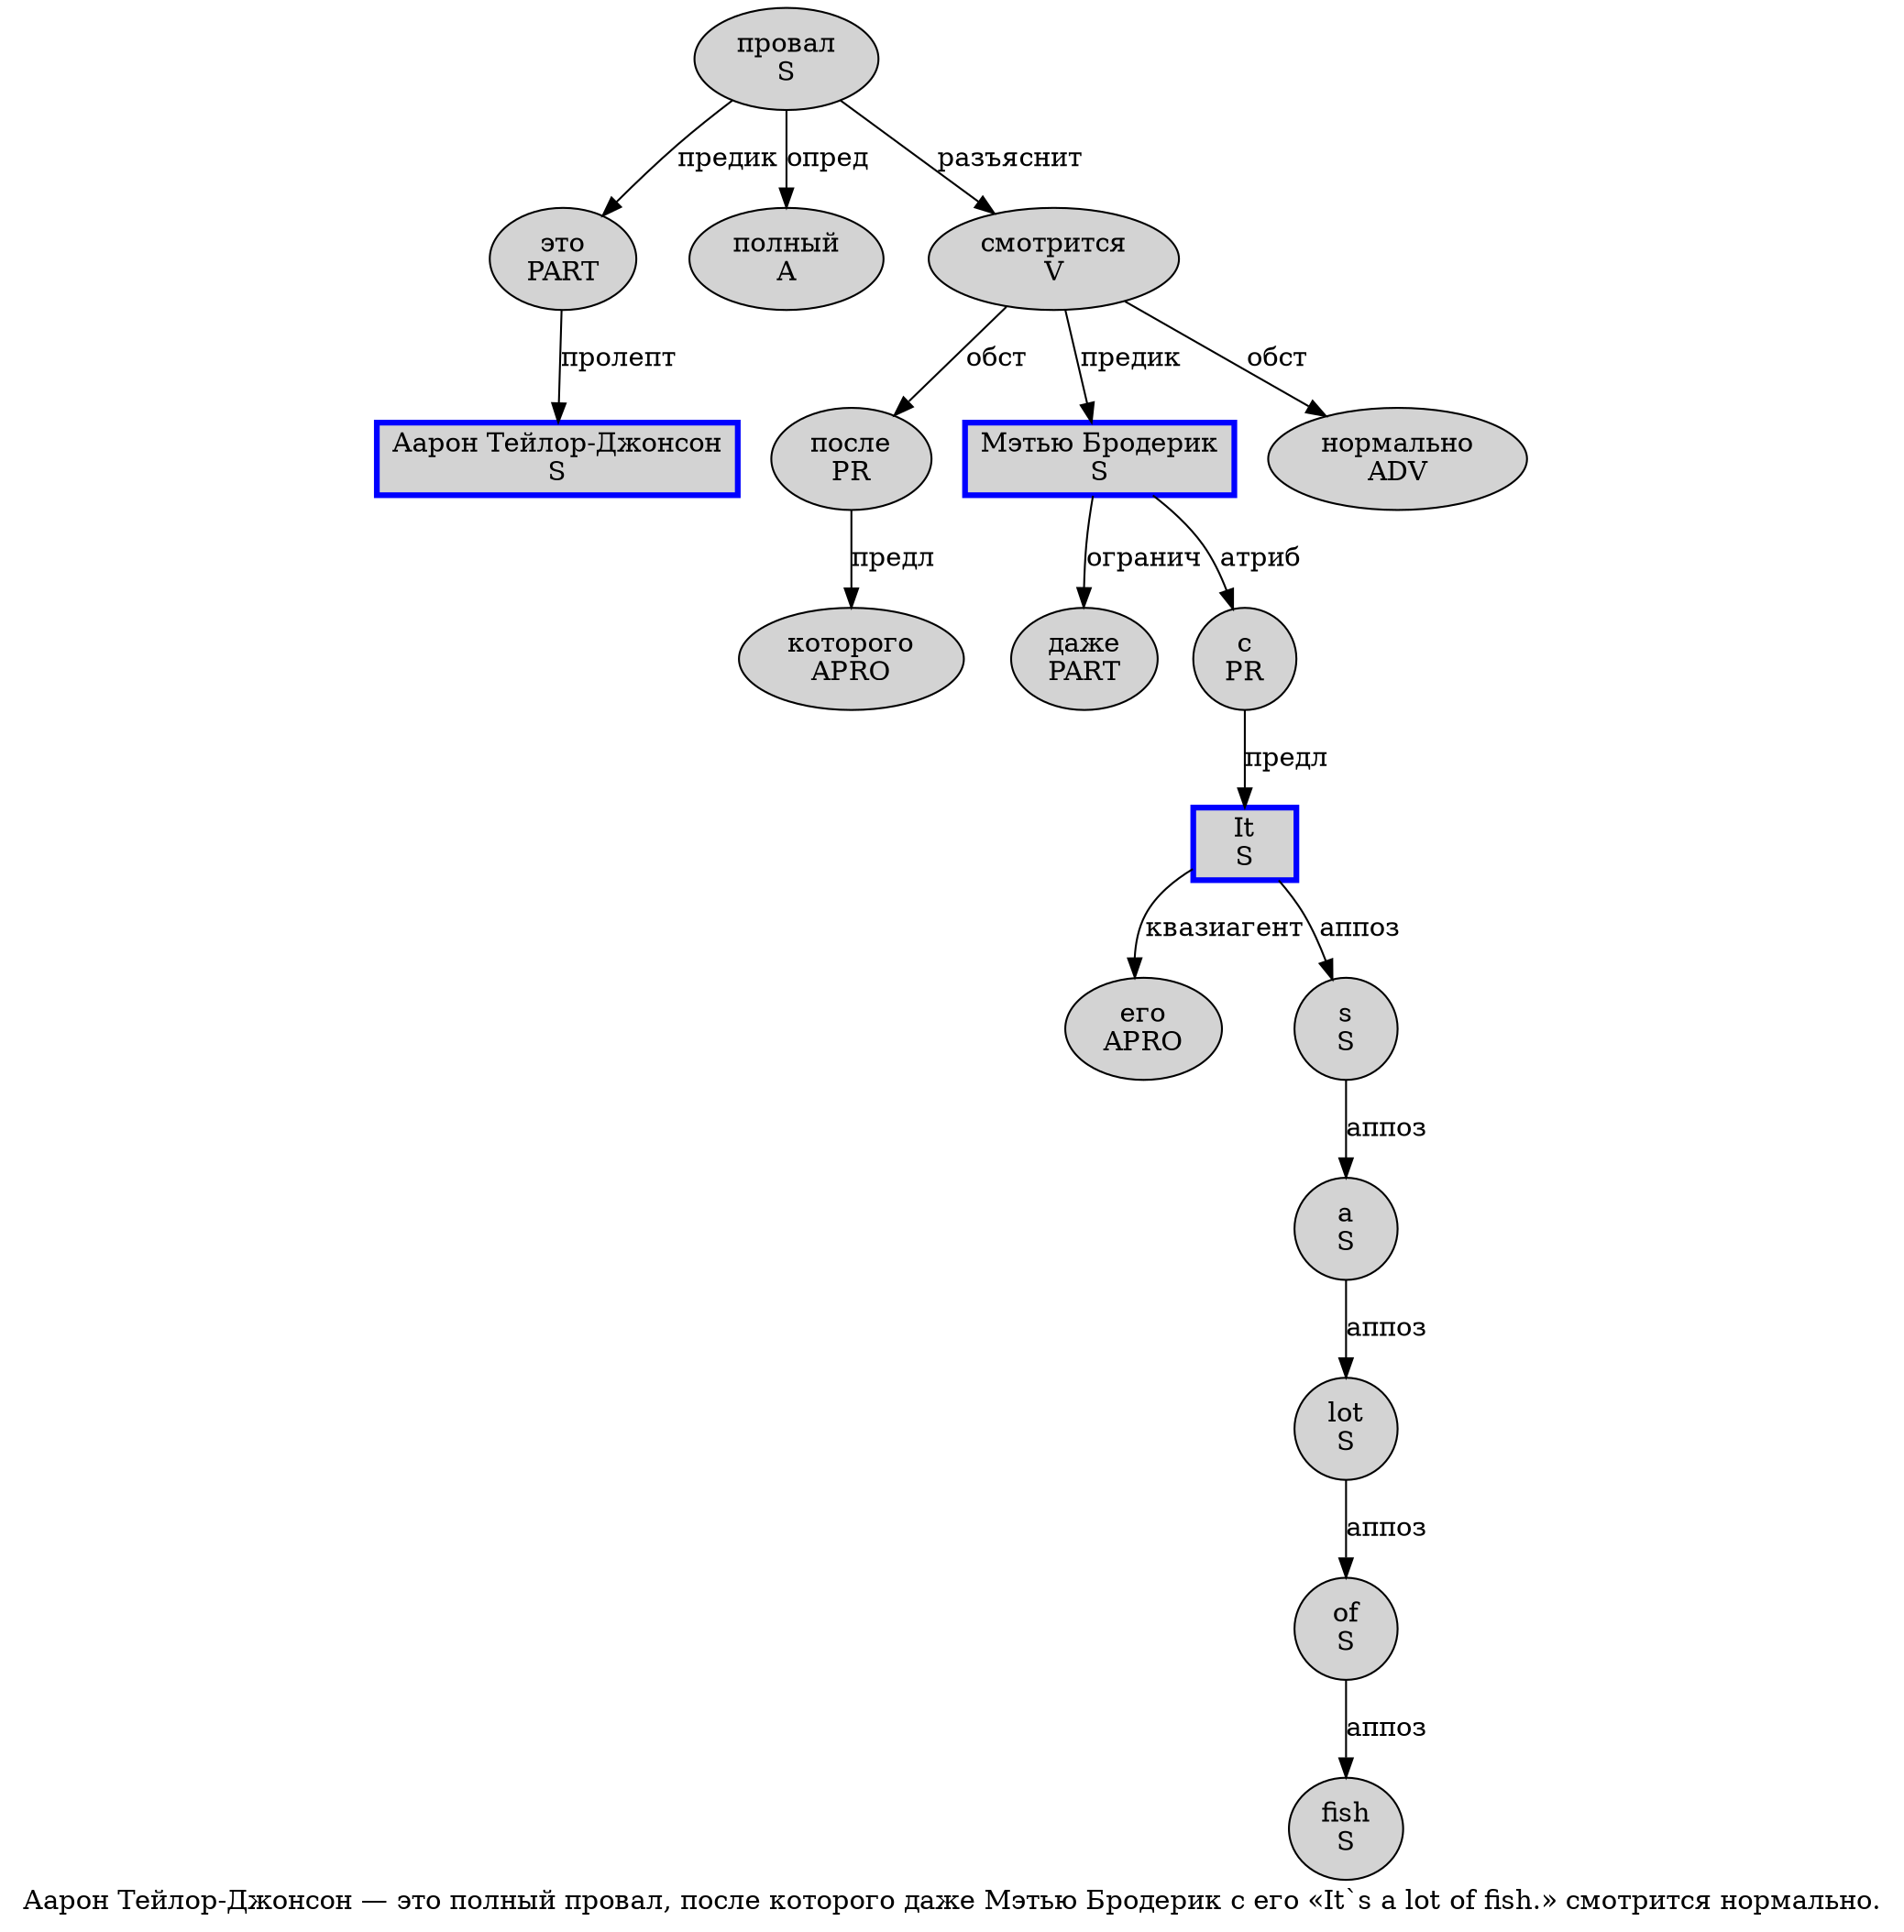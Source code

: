 digraph SENTENCE_4823 {
	graph [label="Аарон Тейлор-Джонсон — это полный провал, после которого даже Мэтью Бродерик с его «It`s a lot of fish.» смотрится нормально."]
	node [style=filled]
		0 [label="Аарон Тейлор-Джонсон
S" color=blue fillcolor=lightgray penwidth=3 shape=box]
		2 [label="это
PART" color="" fillcolor=lightgray penwidth=1 shape=ellipse]
		3 [label="полный
A" color="" fillcolor=lightgray penwidth=1 shape=ellipse]
		4 [label="провал
S" color="" fillcolor=lightgray penwidth=1 shape=ellipse]
		6 [label="после
PR" color="" fillcolor=lightgray penwidth=1 shape=ellipse]
		7 [label="которого
APRO" color="" fillcolor=lightgray penwidth=1 shape=ellipse]
		8 [label="даже
PART" color="" fillcolor=lightgray penwidth=1 shape=ellipse]
		9 [label="Мэтью Бродерик
S" color=blue fillcolor=lightgray penwidth=3 shape=box]
		10 [label="с
PR" color="" fillcolor=lightgray penwidth=1 shape=ellipse]
		11 [label="его
APRO" color="" fillcolor=lightgray penwidth=1 shape=ellipse]
		13 [label="It
S" color=blue fillcolor=lightgray penwidth=3 shape=box]
		15 [label="s
S" color="" fillcolor=lightgray penwidth=1 shape=ellipse]
		16 [label="a
S" color="" fillcolor=lightgray penwidth=1 shape=ellipse]
		17 [label="lot
S" color="" fillcolor=lightgray penwidth=1 shape=ellipse]
		18 [label="of
S" color="" fillcolor=lightgray penwidth=1 shape=ellipse]
		19 [label="fish
S" color="" fillcolor=lightgray penwidth=1 shape=ellipse]
		22 [label="смотрится
V" color="" fillcolor=lightgray penwidth=1 shape=ellipse]
		23 [label="нормально
ADV" color="" fillcolor=lightgray penwidth=1 shape=ellipse]
			6 -> 7 [label="предл"]
			16 -> 17 [label="аппоз"]
			17 -> 18 [label="аппоз"]
			2 -> 0 [label="пролепт"]
			4 -> 2 [label="предик"]
			4 -> 3 [label="опред"]
			4 -> 22 [label="разъяснит"]
			9 -> 8 [label="огранич"]
			9 -> 10 [label="атриб"]
			13 -> 11 [label="квазиагент"]
			13 -> 15 [label="аппоз"]
			15 -> 16 [label="аппоз"]
			22 -> 6 [label="обст"]
			22 -> 9 [label="предик"]
			22 -> 23 [label="обст"]
			18 -> 19 [label="аппоз"]
			10 -> 13 [label="предл"]
}